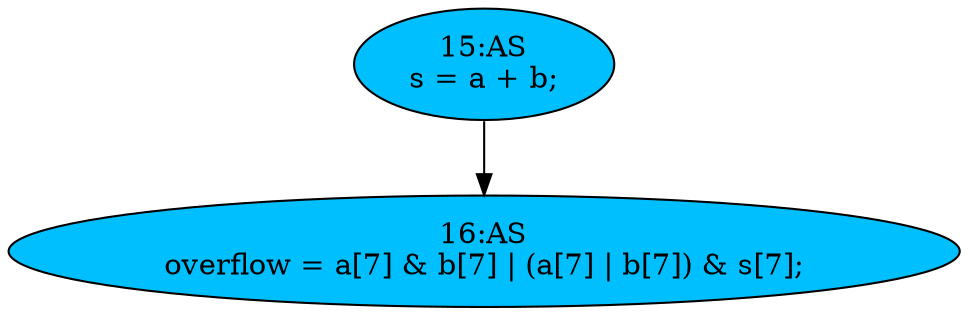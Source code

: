 strict digraph "compose( ,  )" {
	node [label="\N"];
	"16:AS"	[ast="<pyverilog.vparser.ast.Assign object at 0x7f0fadf71590>",
		def_var="['overflow']",
		fillcolor=deepskyblue,
		label="16:AS
overflow = a[7] & b[7] | (a[7] | b[7]) & s[7];",
		statements="[]",
		style=filled,
		typ=Assign,
		use_var="['a', 'b', 'a', 'b', 's']"];
	"15:AS"	[ast="<pyverilog.vparser.ast.Assign object at 0x7f0fadf16950>",
		def_var="['s']",
		fillcolor=deepskyblue,
		label="15:AS
s = a + b;",
		statements="[]",
		style=filled,
		typ=Assign,
		use_var="['a', 'b']"];
	"15:AS" -> "16:AS";
}
